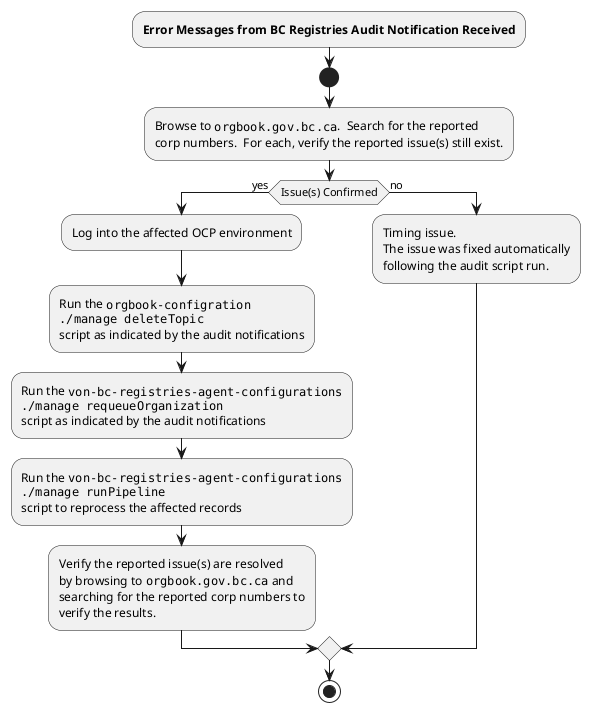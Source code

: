 @startuml
:**Error Messages from BC Registries Audit Notification Received**;
start
  :Browse to ""orgbook.gov.bc.ca"".  Search for the reported 
  corp numbers.  For each, verify the reported issue(s) still exist.;
  if (Issue(s) Confirmed) then (yes)
    :Log into the affected OCP environment;
    :Run the ""orgbook-configration""\n""./manage deleteTopic""\nscript as indicated by the audit notifications; 
    :Run the ""von-bc-registries-agent-configurations""\n""./manage requeueOrganization""\nscript as indicated by the audit notifications;
    :Run the ""von-bc-registries-agent-configurations""\n""./manage runPipeline""\nscript to reprocess the affected records;
    :Verify the reported issue(s) are resolved\nby browsing to ""orgbook.gov.bc.ca"" and\nsearching for the reported corp numbers to\nverify the results.;
  else (no)
    :Timing issue.\nThe issue was fixed automatically\nfollowing the audit script run.;
  endif
stop
@enduml
